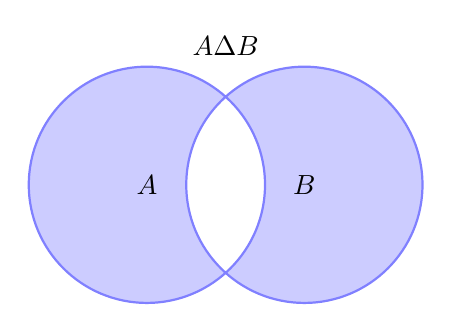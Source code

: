 
\begin{tikzpicture}
\def\firstcircle{(0,0) circle (1.5cm)}
\def\secondcircle{(0:2cm) circle (1.5cm)}
\tikzset{filled/.style={fill=circle area, draw=circle edge, thick},
    outline/.style={draw=circle edge, thick}}


\colorlet{circle edge}{blue!50}
\colorlet{circle area}{blue!20}

    \draw[filled, even odd rule] \firstcircle node {$A$}
                                 \secondcircle node{$B$};
    \node[anchor=south] at (current bounding box.north) {$A \Delta B$};
\end{tikzpicture}
